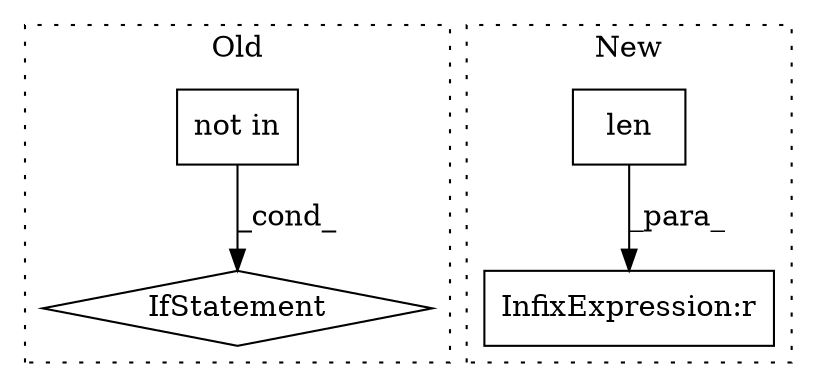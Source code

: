 digraph G {
subgraph cluster0 {
1 [label="not in" a="108" s="4446" l="37" shape="box"];
3 [label="IfStatement" a="25" s="4484" l="3" shape="diamond"];
label = "Old";
style="dotted";
}
subgraph cluster1 {
2 [label="len" a="32" s="4589,4614" l="4,1" shape="box"];
4 [label="InfixExpression:r" a="27" s="4586" l="3" shape="box"];
label = "New";
style="dotted";
}
1 -> 3 [label="_cond_"];
2 -> 4 [label="_para_"];
}